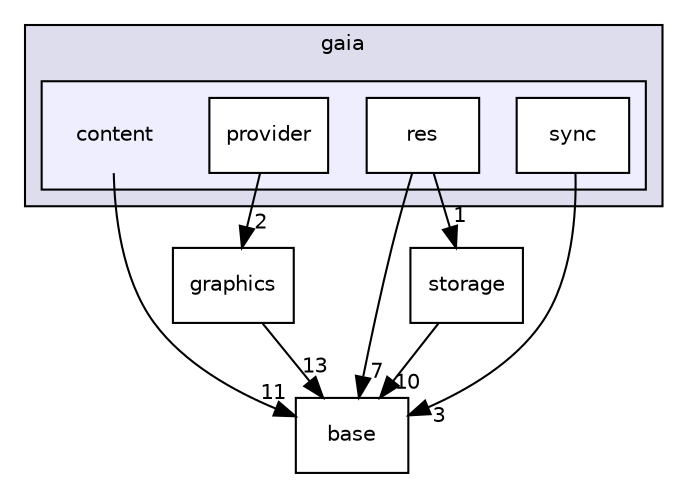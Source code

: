 digraph G {
  compound=true
  node [ fontsize="10", fontname="Helvetica"];
  edge [ labelfontsize="10", labelfontname="Helvetica"];
  subgraph clusterdir_1456e22c17612b474594c42fce5c0653 {
    graph [ bgcolor="#ddddee", pencolor="black", label="gaia" fontname="Helvetica", fontsize="10", URL="dir_1456e22c17612b474594c42fce5c0653.html"]
  subgraph clusterdir_6f7953980fb72ead198c46d660d3f2f2 {
    graph [ bgcolor="#eeeeff", pencolor="black", label="" URL="dir_6f7953980fb72ead198c46d660d3f2f2.html"];
    dir_6f7953980fb72ead198c46d660d3f2f2 [shape=plaintext label="content"];
    dir_7a86cb3f8314a77a49791e94b65188ac [shape=box label="provider" color="black" fillcolor="white" style="filled" URL="dir_7a86cb3f8314a77a49791e94b65188ac.html"];
    dir_cfce0d076b1730a0489fda51345e1949 [shape=box label="res" color="black" fillcolor="white" style="filled" URL="dir_cfce0d076b1730a0489fda51345e1949.html"];
    dir_f5fa3593b2c1484b95c405d1be4945e6 [shape=box label="sync" color="black" fillcolor="white" style="filled" URL="dir_f5fa3593b2c1484b95c405d1be4945e6.html"];
  }
  }
  dir_0c8506a6a405175c36c5e275daf2614d [shape=box label="graphics" URL="dir_0c8506a6a405175c36c5e275daf2614d.html"];
  dir_96bebcbd622f6ba3e4502d519ed457a0 [shape=box label="base" URL="dir_96bebcbd622f6ba3e4502d519ed457a0.html"];
  dir_c9e39960ebe360ab739e60b68b6b53c1 [shape=box label="storage" URL="dir_c9e39960ebe360ab739e60b68b6b53c1.html"];
  dir_0c8506a6a405175c36c5e275daf2614d->dir_96bebcbd622f6ba3e4502d519ed457a0 [headlabel="13", labeldistance=1.5 headhref="dir_000036_000005.html"];
  dir_6f7953980fb72ead198c46d660d3f2f2->dir_96bebcbd622f6ba3e4502d519ed457a0 [headlabel="11", labeldistance=1.5 headhref="dir_000015_000005.html"];
  dir_cfce0d076b1730a0489fda51345e1949->dir_96bebcbd622f6ba3e4502d519ed457a0 [headlabel="7", labeldistance=1.5 headhref="dir_000017_000005.html"];
  dir_cfce0d076b1730a0489fda51345e1949->dir_c9e39960ebe360ab739e60b68b6b53c1 [headlabel="1", labeldistance=1.5 headhref="dir_000017_000048.html"];
  dir_7a86cb3f8314a77a49791e94b65188ac->dir_0c8506a6a405175c36c5e275daf2614d [headlabel="2", labeldistance=1.5 headhref="dir_000016_000036.html"];
  dir_f5fa3593b2c1484b95c405d1be4945e6->dir_96bebcbd622f6ba3e4502d519ed457a0 [headlabel="3", labeldistance=1.5 headhref="dir_000018_000005.html"];
  dir_c9e39960ebe360ab739e60b68b6b53c1->dir_96bebcbd622f6ba3e4502d519ed457a0 [headlabel="10", labeldistance=1.5 headhref="dir_000048_000005.html"];
}

